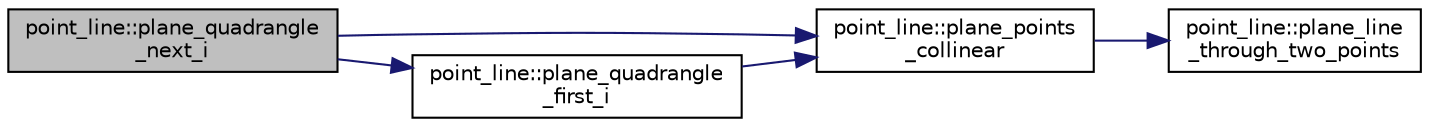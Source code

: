 digraph "point_line::plane_quadrangle_next_i"
{
  edge [fontname="Helvetica",fontsize="10",labelfontname="Helvetica",labelfontsize="10"];
  node [fontname="Helvetica",fontsize="10",shape=record];
  rankdir="LR";
  Node157 [label="point_line::plane_quadrangle\l_next_i",height=0.2,width=0.4,color="black", fillcolor="grey75", style="filled", fontcolor="black"];
  Node157 -> Node158 [color="midnightblue",fontsize="10",style="solid",fontname="Helvetica"];
  Node158 [label="point_line::plane_points\l_collinear",height=0.2,width=0.4,color="black", fillcolor="white", style="filled",URL="$dd/def/classpoint__line.html#a5cef2c3e46d7e904c2b80539af03f0a3"];
  Node158 -> Node159 [color="midnightblue",fontsize="10",style="solid",fontname="Helvetica"];
  Node159 [label="point_line::plane_line\l_through_two_points",height=0.2,width=0.4,color="black", fillcolor="white", style="filled",URL="$dd/def/classpoint__line.html#af406b650e9e83872857248db151bac79"];
  Node157 -> Node160 [color="midnightblue",fontsize="10",style="solid",fontname="Helvetica"];
  Node160 [label="point_line::plane_quadrangle\l_first_i",height=0.2,width=0.4,color="black", fillcolor="white", style="filled",URL="$dd/def/classpoint__line.html#a112db572dd7ed8ef94f5bcf82240c410"];
  Node160 -> Node158 [color="midnightblue",fontsize="10",style="solid",fontname="Helvetica"];
}
